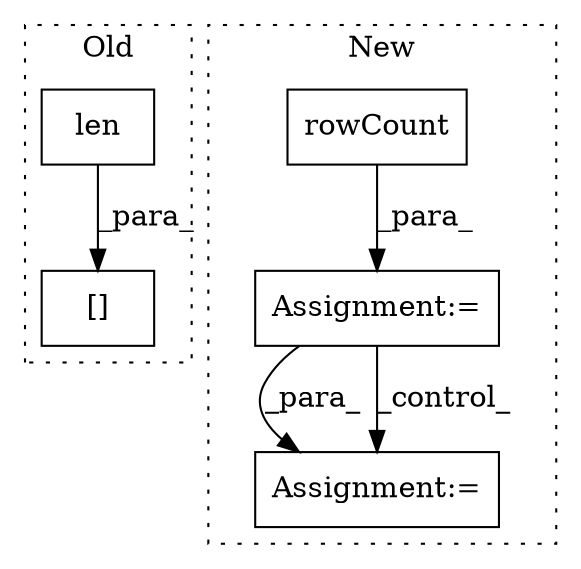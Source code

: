 digraph G {
subgraph cluster0 {
1 [label="len" a="32" s="16579,16588" l="4,1" shape="box"];
3 [label="[]" a="2" s="16866,16878" l="6,1" shape="box"];
label = "Old";
style="dotted";
}
subgraph cluster1 {
2 [label="rowCount" a="32" s="16820" l="10" shape="box"];
4 [label="Assignment:=" a="7" s="17400" l="1" shape="box"];
5 [label="Assignment:=" a="7" s="16813" l="1" shape="box"];
label = "New";
style="dotted";
}
1 -> 3 [label="_para_"];
2 -> 5 [label="_para_"];
5 -> 4 [label="_para_"];
5 -> 4 [label="_control_"];
}